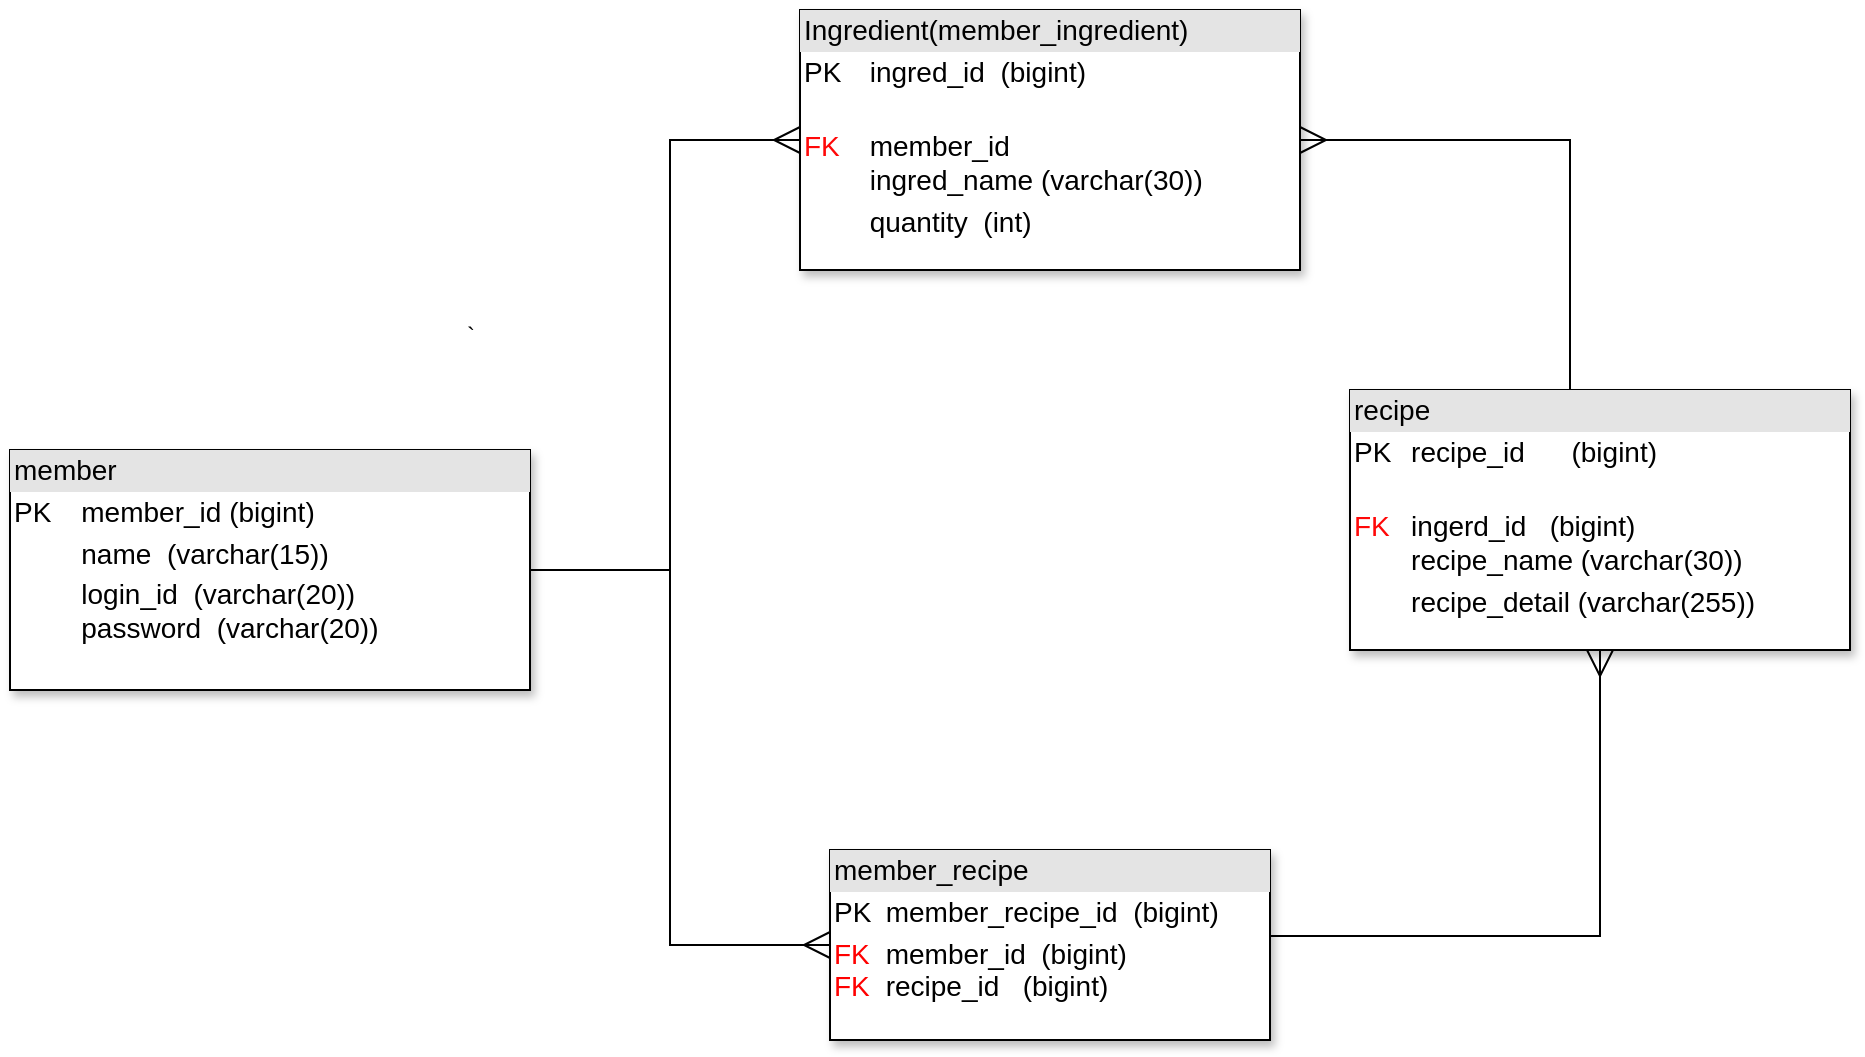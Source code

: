 <mxfile version="21.2.6" type="github">
  <diagram id="C5RBs43oDa-KdzZeNtuy" name="Page-1">
    <mxGraphModel dx="1331" dy="917" grid="1" gridSize="10" guides="1" tooltips="1" connect="1" arrows="1" fold="1" page="1" pageScale="1" pageWidth="827" pageHeight="1169" math="0" shadow="0">
      <root>
        <mxCell id="WIyWlLk6GJQsqaUBKTNV-0" />
        <mxCell id="WIyWlLk6GJQsqaUBKTNV-1" parent="WIyWlLk6GJQsqaUBKTNV-0" />
        <mxCell id="VrkorBuvaDNXxRJfAdVb-9" value="`" style="text;html=1;align=center;verticalAlign=middle;resizable=0;points=[];autosize=1;strokeColor=none;fillColor=none;" vertex="1" parent="WIyWlLk6GJQsqaUBKTNV-1">
          <mxGeometry x="225" y="198" width="30" height="30" as="geometry" />
        </mxCell>
        <mxCell id="VrkorBuvaDNXxRJfAdVb-24" style="edgeStyle=orthogonalEdgeStyle;rounded=0;orthogonalLoop=1;jettySize=auto;html=1;entryX=0;entryY=0.5;entryDx=0;entryDy=0;endArrow=ERmany;endFill=0;endSize=11;" edge="1" parent="WIyWlLk6GJQsqaUBKTNV-1" source="VrkorBuvaDNXxRJfAdVb-8" target="VrkorBuvaDNXxRJfAdVb-18">
          <mxGeometry relative="1" as="geometry">
            <Array as="points">
              <mxPoint x="340" y="330" />
              <mxPoint x="340" y="115" />
            </Array>
          </mxGeometry>
        </mxCell>
        <mxCell id="VrkorBuvaDNXxRJfAdVb-31" style="edgeStyle=orthogonalEdgeStyle;rounded=0;orthogonalLoop=1;jettySize=auto;html=1;endArrow=ERmany;endFill=0;endSize=11;entryX=0;entryY=0.5;entryDx=0;entryDy=0;exitX=1;exitY=0.5;exitDx=0;exitDy=0;" edge="1" parent="WIyWlLk6GJQsqaUBKTNV-1" source="VrkorBuvaDNXxRJfAdVb-8" target="VrkorBuvaDNXxRJfAdVb-19">
          <mxGeometry relative="1" as="geometry">
            <mxPoint x="225" y="275" as="sourcePoint" />
            <mxPoint x="435" y="340" as="targetPoint" />
            <Array as="points">
              <mxPoint x="340" y="330" />
              <mxPoint x="340" y="518" />
            </Array>
          </mxGeometry>
        </mxCell>
        <mxCell id="VrkorBuvaDNXxRJfAdVb-8" value="&lt;div style=&quot;box-sizing: border-box; width: 100%; background: rgb(228, 228, 228); padding: 2px; font-size: 14px;&quot;&gt;&lt;font style=&quot;font-size: 14px;&quot;&gt;member&lt;/font&gt;&lt;/div&gt;&lt;table style=&quot;width: 100%; font-size: 14px;&quot; cellpadding=&quot;2&quot; cellspacing=&quot;0&quot;&gt;&lt;tbody&gt;&lt;tr&gt;&lt;td&gt;&lt;font style=&quot;font-size: 14px;&quot;&gt;PK&lt;/font&gt;&lt;/td&gt;&lt;td&gt;&lt;font style=&quot;font-size: 14px;&quot;&gt;member_id&lt;span style=&quot;white-space: pre;&quot;&gt; &lt;/span&gt;(bigint)&lt;/font&gt;&lt;/td&gt;&lt;/tr&gt;&lt;tr&gt;&lt;td&gt;&lt;br&gt;&lt;/td&gt;&lt;td&gt;&lt;font style=&quot;font-size: 14px;&quot;&gt;name&lt;span style=&quot;white-space: pre;&quot;&gt; &lt;span style=&quot;white-space: pre;&quot;&gt; &lt;/span&gt;&lt;/span&gt;(varchar(15))&lt;br&gt;&lt;/font&gt;&lt;/td&gt;&lt;/tr&gt;&lt;tr&gt;&lt;td&gt;&lt;font style=&quot;font-size: 14px;&quot;&gt;&lt;br&gt;&lt;/font&gt;&lt;/td&gt;&lt;td&gt;&lt;font style=&quot;font-size: 14px;&quot;&gt;login_id&lt;span style=&quot;white-space: pre;&quot;&gt; &lt;span style=&quot;white-space: pre;&quot;&gt; &lt;/span&gt;&lt;/span&gt;(varchar(20))&lt;br&gt;password&lt;span style=&quot;white-space: pre;&quot;&gt; &lt;span style=&quot;white-space: pre;&quot;&gt; &lt;/span&gt;&lt;/span&gt;(varchar(20))&lt;/font&gt;&lt;/td&gt;&lt;/tr&gt;&lt;/tbody&gt;&lt;/table&gt;" style="verticalAlign=top;align=left;overflow=fill;html=1;whiteSpace=wrap;shadow=1;" vertex="1" parent="WIyWlLk6GJQsqaUBKTNV-1">
          <mxGeometry x="10" y="270" width="260" height="120" as="geometry" />
        </mxCell>
        <mxCell id="VrkorBuvaDNXxRJfAdVb-18" value="&lt;div style=&quot;box-sizing: border-box; width: 100%; background: rgb(228, 228, 228); padding: 2px; font-size: 14px;&quot;&gt;&lt;font style=&quot;font-size: 14px;&quot;&gt;Ingredient(member_ingredient)&lt;/font&gt;&lt;/div&gt;&lt;table style=&quot;width: 100%; font-size: 14px;&quot; cellpadding=&quot;2&quot; cellspacing=&quot;0&quot;&gt;&lt;tbody&gt;&lt;tr&gt;&lt;td&gt;&lt;font style=&quot;font-size: 14px;&quot;&gt;PK&lt;/font&gt;&lt;/td&gt;&lt;td&gt;&lt;font style=&quot;font-size: 14px;&quot;&gt;ingred_id&lt;span style=&quot;white-space: pre;&quot;&gt; &lt;/span&gt;&lt;span style=&quot;white-space: pre;&quot;&gt; &lt;/span&gt;(bigint)&lt;br&gt;&lt;/font&gt;&lt;/td&gt;&lt;/tr&gt;&lt;tr&gt;&lt;td&gt;&lt;font style=&quot;font-size: 14px;&quot;&gt;&lt;font style=&quot;font-size: 14px;&quot; color=&quot;#ff0808&quot;&gt;&lt;br&gt;FK&lt;/font&gt;&amp;nbsp;&lt;br&gt;&lt;br&gt;&lt;/font&gt;&lt;/td&gt;&lt;td&gt;&lt;font style=&quot;font-size: 14px;&quot;&gt;&lt;br&gt;member_id&lt;br&gt;ingred_name&lt;span style=&quot;white-space: pre;&quot;&gt; &lt;/span&gt;(varchar(30))&lt;br&gt;&lt;/font&gt;&lt;/td&gt;&lt;/tr&gt;&lt;tr&gt;&lt;td&gt;&lt;font style=&quot;font-size: 14px;&quot;&gt;&lt;br&gt;&lt;/font&gt;&lt;/td&gt;&lt;td&gt;&lt;font style=&quot;font-size: 14px;&quot;&gt;quantity&lt;span style=&quot;white-space: pre;&quot;&gt; &lt;span style=&quot;white-space: pre;&quot;&gt; &lt;/span&gt;&lt;/span&gt;(int)&lt;br&gt;&lt;/font&gt;&lt;/td&gt;&lt;/tr&gt;&lt;/tbody&gt;&lt;/table&gt;" style="verticalAlign=top;align=left;overflow=fill;html=1;whiteSpace=wrap;shadow=1;" vertex="1" parent="WIyWlLk6GJQsqaUBKTNV-1">
          <mxGeometry x="405" y="50" width="250" height="130" as="geometry" />
        </mxCell>
        <mxCell id="VrkorBuvaDNXxRJfAdVb-33" style="edgeStyle=orthogonalEdgeStyle;rounded=0;orthogonalLoop=1;jettySize=auto;html=1;endSize=11;endArrow=ERmany;endFill=0;" edge="1" parent="WIyWlLk6GJQsqaUBKTNV-1" source="VrkorBuvaDNXxRJfAdVb-19" target="VrkorBuvaDNXxRJfAdVb-20">
          <mxGeometry relative="1" as="geometry">
            <Array as="points">
              <mxPoint x="805" y="513" />
            </Array>
          </mxGeometry>
        </mxCell>
        <mxCell id="VrkorBuvaDNXxRJfAdVb-19" value="&lt;div style=&quot;box-sizing: border-box; width: 100%; background: rgb(228, 228, 228); padding: 2px; font-size: 14px;&quot;&gt;&lt;font style=&quot;font-size: 14px;&quot;&gt;member_recipe&lt;/font&gt;&lt;/div&gt;&lt;table style=&quot;width: 100%; font-size: 14px;&quot; cellpadding=&quot;2&quot; cellspacing=&quot;0&quot;&gt;&lt;tbody&gt;&lt;tr&gt;&lt;td&gt;&lt;font style=&quot;font-size: 14px;&quot;&gt;PK&lt;/font&gt;&lt;/td&gt;&lt;td&gt;&lt;font style=&quot;font-size: 14px;&quot;&gt;member_recipe_id &lt;span style=&quot;white-space: pre;&quot;&gt; &lt;/span&gt;(bigint)&lt;/font&gt;&lt;/td&gt;&lt;/tr&gt;&lt;tr&gt;&lt;td&gt;&lt;font color=&quot;#ff0000&quot; style=&quot;font-size: 14px;&quot;&gt;FK&lt;br&gt;FK&lt;/font&gt;&lt;/td&gt;&lt;td&gt;member_id&lt;span style=&quot;white-space: pre;&quot;&gt; &lt;/span&gt;&lt;span style=&quot;white-space: pre;&quot;&gt; &lt;/span&gt;(bigint)&lt;br&gt;recipe_id&lt;span style=&quot;white-space: pre;&quot;&gt; &lt;/span&gt;&lt;span style=&quot;white-space: pre;&quot;&gt; &lt;/span&gt;&lt;span style=&quot;white-space: pre;&quot;&gt; &lt;/span&gt;(bigint)&lt;br&gt;&lt;/td&gt;&lt;/tr&gt;&lt;/tbody&gt;&lt;/table&gt;" style="verticalAlign=top;align=left;overflow=fill;html=1;whiteSpace=wrap;shadow=1;" vertex="1" parent="WIyWlLk6GJQsqaUBKTNV-1">
          <mxGeometry x="420" y="470" width="220" height="95" as="geometry" />
        </mxCell>
        <mxCell id="VrkorBuvaDNXxRJfAdVb-38" style="edgeStyle=orthogonalEdgeStyle;rounded=0;orthogonalLoop=1;jettySize=auto;html=1;endArrow=ERmany;endFill=0;endSize=11;" edge="1" parent="WIyWlLk6GJQsqaUBKTNV-1" source="VrkorBuvaDNXxRJfAdVb-20">
          <mxGeometry relative="1" as="geometry">
            <mxPoint x="655" y="115" as="targetPoint" />
            <Array as="points">
              <mxPoint x="790" y="115" />
            </Array>
          </mxGeometry>
        </mxCell>
        <mxCell id="VrkorBuvaDNXxRJfAdVb-20" value="&lt;div style=&quot;box-sizing: border-box; width: 100%; background: rgb(228, 228, 228); padding: 2px; font-size: 14px;&quot;&gt;&lt;font style=&quot;font-size: 14px;&quot;&gt;recipe&lt;/font&gt;&lt;/div&gt;&lt;table style=&quot;width: 100%; font-size: 14px;&quot; cellpadding=&quot;2&quot; cellspacing=&quot;0&quot;&gt;&lt;tbody&gt;&lt;tr&gt;&lt;td&gt;&lt;font style=&quot;font-size: 14px;&quot;&gt;PK&lt;/font&gt;&lt;/td&gt;&lt;td&gt;&lt;font style=&quot;font-size: 14px;&quot;&gt;recipe_id&lt;span style=&quot;white-space: pre;&quot;&gt; &lt;/span&gt;&amp;nbsp; &amp;nbsp;&lt;span style=&quot;white-space: pre;&quot;&gt; &lt;/span&gt;&lt;span style=&quot;white-space: pre;&quot;&gt; &lt;/span&gt;(bigint)&lt;br&gt;&lt;/font&gt;&lt;/td&gt;&lt;/tr&gt;&lt;tr&gt;&lt;td&gt;&lt;font color=&quot;#ff0808&quot;&gt;FK&lt;/font&gt;&lt;/td&gt;&lt;td&gt;&lt;font style=&quot;font-size: 14px;&quot;&gt;&lt;br&gt;ingerd_id&lt;span style=&quot;white-space: pre;&quot;&gt; &lt;/span&gt;&lt;span style=&quot;white-space: pre;&quot;&gt; &lt;/span&gt;&lt;span style=&quot;white-space: pre;&quot;&gt; &lt;/span&gt;(bigint)&lt;br&gt;recipe_name&lt;span style=&quot;white-space: pre;&quot;&gt; &lt;/span&gt;(varchar(30))&lt;span style=&quot;white-space: pre;&quot;&gt; &lt;/span&gt;&lt;br&gt;&lt;/font&gt;&lt;/td&gt;&lt;/tr&gt;&lt;tr&gt;&lt;td&gt;&lt;font style=&quot;font-size: 14px;&quot;&gt;&lt;br&gt;&lt;/font&gt;&lt;/td&gt;&lt;td&gt;&lt;font style=&quot;font-size: 14px;&quot;&gt;recipe_detail&lt;span style=&quot;white-space: pre;&quot;&gt; &lt;/span&gt;(varchar(255))&lt;br&gt;&lt;br&gt;&lt;/font&gt;&lt;/td&gt;&lt;/tr&gt;&lt;/tbody&gt;&lt;/table&gt;" style="verticalAlign=top;align=left;overflow=fill;html=1;whiteSpace=wrap;shadow=1;" vertex="1" parent="WIyWlLk6GJQsqaUBKTNV-1">
          <mxGeometry x="680" y="240" width="250" height="130" as="geometry" />
        </mxCell>
      </root>
    </mxGraphModel>
  </diagram>
</mxfile>
